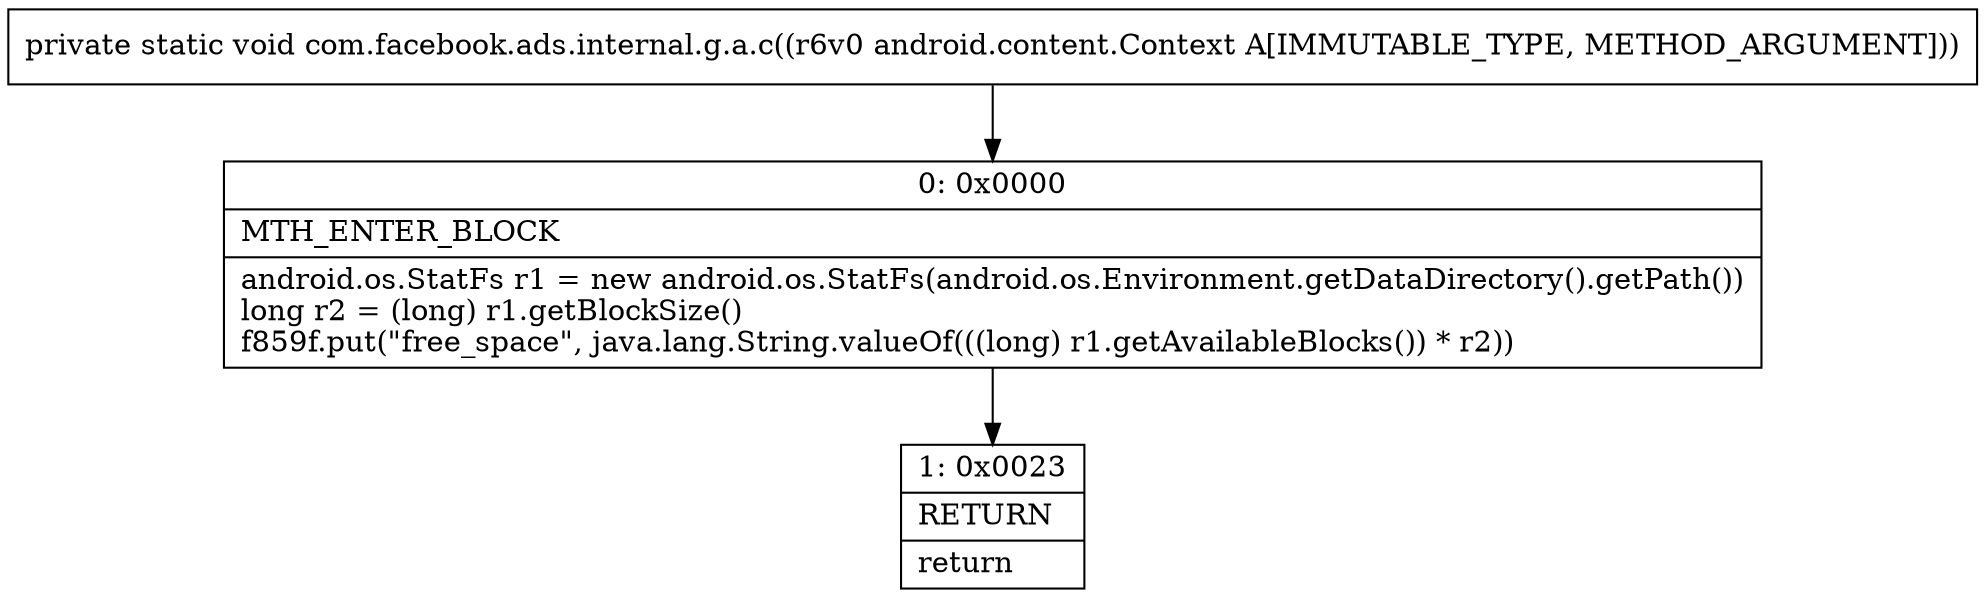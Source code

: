 digraph "CFG forcom.facebook.ads.internal.g.a.c(Landroid\/content\/Context;)V" {
Node_0 [shape=record,label="{0\:\ 0x0000|MTH_ENTER_BLOCK\l|android.os.StatFs r1 = new android.os.StatFs(android.os.Environment.getDataDirectory().getPath())\llong r2 = (long) r1.getBlockSize()\lf859f.put(\"free_space\", java.lang.String.valueOf(((long) r1.getAvailableBlocks()) * r2))\l}"];
Node_1 [shape=record,label="{1\:\ 0x0023|RETURN\l|return\l}"];
MethodNode[shape=record,label="{private static void com.facebook.ads.internal.g.a.c((r6v0 android.content.Context A[IMMUTABLE_TYPE, METHOD_ARGUMENT])) }"];
MethodNode -> Node_0;
Node_0 -> Node_1;
}

